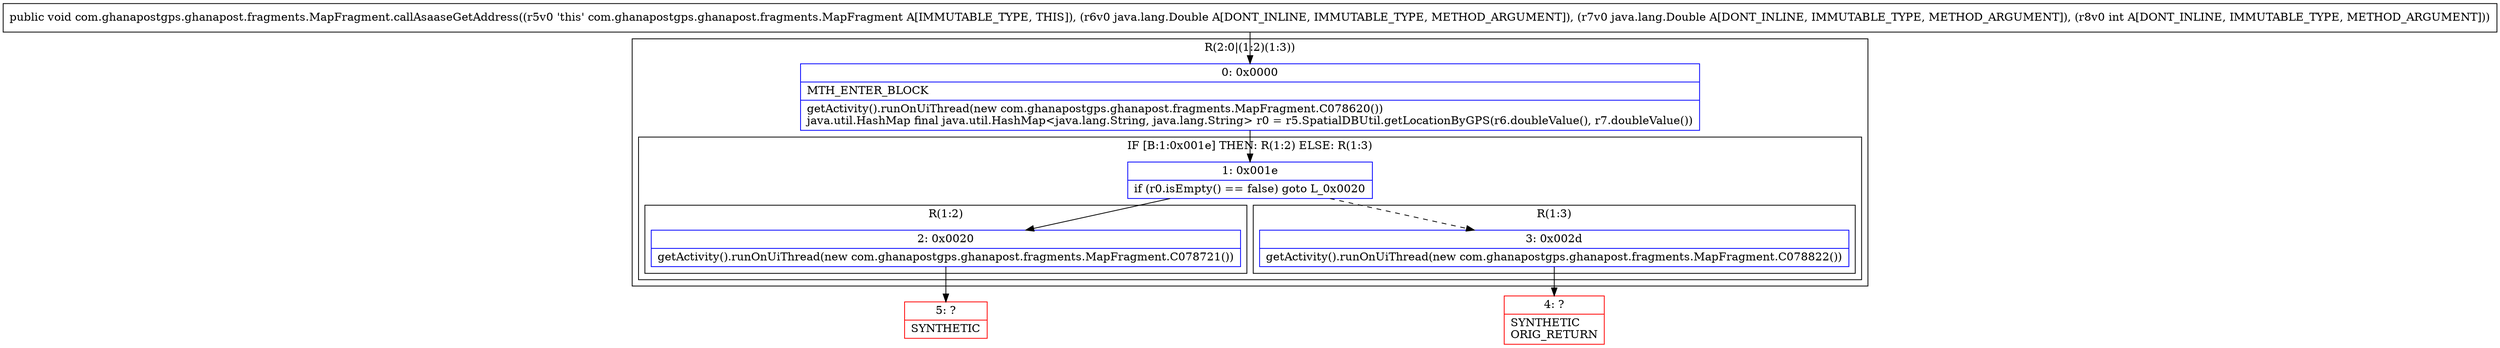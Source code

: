 digraph "CFG forcom.ghanapostgps.ghanapost.fragments.MapFragment.callAsaaseGetAddress(Ljava\/lang\/Double;Ljava\/lang\/Double;I)V" {
subgraph cluster_Region_396568099 {
label = "R(2:0|(1:2)(1:3))";
node [shape=record,color=blue];
Node_0 [shape=record,label="{0\:\ 0x0000|MTH_ENTER_BLOCK\l|getActivity().runOnUiThread(new com.ghanapostgps.ghanapost.fragments.MapFragment.C078620())\ljava.util.HashMap final java.util.HashMap\<java.lang.String, java.lang.String\> r0 = r5.SpatialDBUtil.getLocationByGPS(r6.doubleValue(), r7.doubleValue())\l}"];
subgraph cluster_IfRegion_1029208382 {
label = "IF [B:1:0x001e] THEN: R(1:2) ELSE: R(1:3)";
node [shape=record,color=blue];
Node_1 [shape=record,label="{1\:\ 0x001e|if (r0.isEmpty() == false) goto L_0x0020\l}"];
subgraph cluster_Region_1084729163 {
label = "R(1:2)";
node [shape=record,color=blue];
Node_2 [shape=record,label="{2\:\ 0x0020|getActivity().runOnUiThread(new com.ghanapostgps.ghanapost.fragments.MapFragment.C078721())\l}"];
}
subgraph cluster_Region_183074334 {
label = "R(1:3)";
node [shape=record,color=blue];
Node_3 [shape=record,label="{3\:\ 0x002d|getActivity().runOnUiThread(new com.ghanapostgps.ghanapost.fragments.MapFragment.C078822())\l}"];
}
}
}
Node_4 [shape=record,color=red,label="{4\:\ ?|SYNTHETIC\lORIG_RETURN\l}"];
Node_5 [shape=record,color=red,label="{5\:\ ?|SYNTHETIC\l}"];
MethodNode[shape=record,label="{public void com.ghanapostgps.ghanapost.fragments.MapFragment.callAsaaseGetAddress((r5v0 'this' com.ghanapostgps.ghanapost.fragments.MapFragment A[IMMUTABLE_TYPE, THIS]), (r6v0 java.lang.Double A[DONT_INLINE, IMMUTABLE_TYPE, METHOD_ARGUMENT]), (r7v0 java.lang.Double A[DONT_INLINE, IMMUTABLE_TYPE, METHOD_ARGUMENT]), (r8v0 int A[DONT_INLINE, IMMUTABLE_TYPE, METHOD_ARGUMENT])) }"];
MethodNode -> Node_0;
Node_0 -> Node_1;
Node_1 -> Node_2;
Node_1 -> Node_3[style=dashed];
Node_2 -> Node_5;
Node_3 -> Node_4;
}

